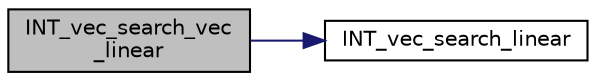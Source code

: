digraph "INT_vec_search_vec_linear"
{
  edge [fontname="Helvetica",fontsize="10",labelfontname="Helvetica",labelfontsize="10"];
  node [fontname="Helvetica",fontsize="10",shape=record];
  rankdir="LR";
  Node7010 [label="INT_vec_search_vec\l_linear",height=0.2,width=0.4,color="black", fillcolor="grey75", style="filled", fontcolor="black"];
  Node7010 -> Node7011 [color="midnightblue",fontsize="10",style="solid",fontname="Helvetica"];
  Node7011 [label="INT_vec_search_linear",height=0.2,width=0.4,color="black", fillcolor="white", style="filled",URL="$d4/dd7/sorting_8_c.html#ad0aa35e081da3ba3cc8841bf086ba9aa"];
}
